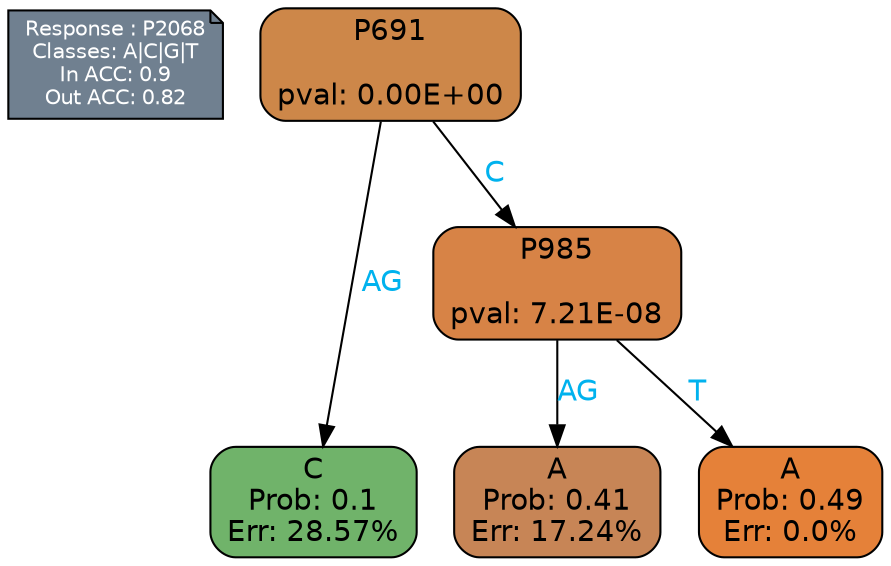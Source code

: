 digraph Tree {
node [shape=box, style="filled, rounded", color="black", fontname=helvetica] ;
graph [ranksep=equally, splines=polylines, bgcolor=transparent, dpi=600] ;
edge [fontname=helvetica] ;
LEGEND [label="Response : P2068
Classes: A|C|G|T
In ACC: 0.9
Out ACC: 0.82
",shape=note,align=left,style=filled,fillcolor="slategray",fontcolor="white",fontsize=10];1 [label="P691

pval: 0.00E+00", fillcolor="#cd8749"] ;
2 [label="C
Prob: 0.1
Err: 28.57%", fillcolor="#70b36a"] ;
3 [label="P985

pval: 7.21E-08", fillcolor="#d78346"] ;
4 [label="A
Prob: 0.41
Err: 17.24%", fillcolor="#c78556"] ;
5 [label="A
Prob: 0.49
Err: 0.0%", fillcolor="#e58139"] ;
1 -> 2 [label="AG",fontcolor=deepskyblue2] ;
1 -> 3 [label="C",fontcolor=deepskyblue2] ;
3 -> 4 [label="AG",fontcolor=deepskyblue2] ;
3 -> 5 [label="T",fontcolor=deepskyblue2] ;
{rank = same; 2;4;5;}{rank = same; LEGEND;1;}}